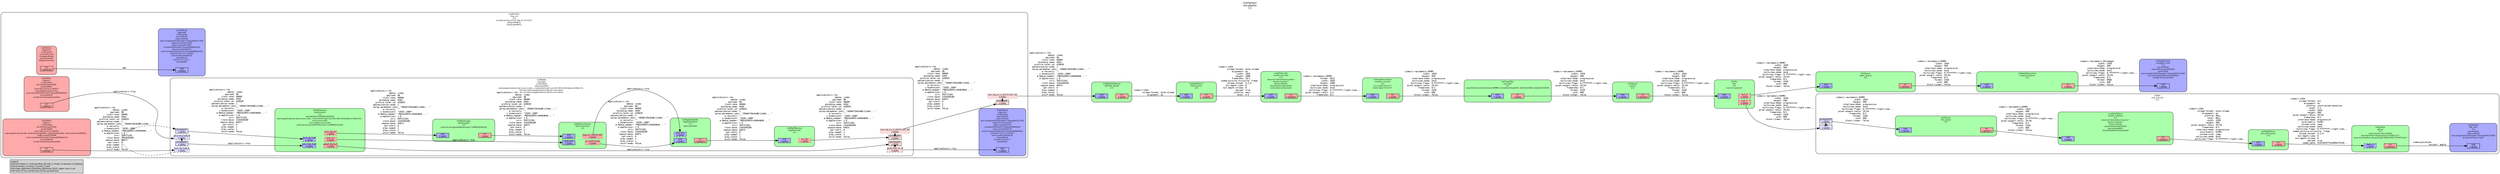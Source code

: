 digraph pipeline {
  rankdir=LR;
  fontname="sans";
  fontsize="10";
  labelloc=t;
  nodesep=.1;
  ranksep=.2;
  label="<GstPipeline>\ntest-pipeline\n[>]";
  node [style="filled,rounded", shape=box, fontsize="9", fontname="sans", margin="0.0,0.0"];
  edge [labelfontsize="6", fontsize="9", fontname="monospace"];
  
  legend [
    pos="0,0!",
    margin="0.05,0.05",
    style="filled",
    label="Legend\lElement-States: [~] void-pending, [0] null, [-] ready, [=] paused, [>] playing\lPad-Activation: [-] none, [>] push, [<] pull\lPad-Flags: [b]locked, [f]lushing, [b]locking, [E]OS; upper-case is set\lPad-Task: [T] has started task, [t] has paused task\l",
  ];
  subgraph cluster_sink_sub_bin_0xaaab0f67c400 {
    fontname="Bitstream Vera Sans";
    fontsize="8";
    style="filled,rounded";
    color=black;
    label="GstBin\nsink_sub_bin\n[>]";
    subgraph cluster_sink_sub_bin_0xaaab0f67c400_sink {
      label="";
      style="invis";
      _proxypad10_0xaaab0f67bd80 [color=black, fillcolor="#ddddff", label="proxypad10\n[>][bfb]", height="0.2", style="filled,solid"];
    sink_sub_bin_0xaaab0f67c400_sink_0xaaab0f740060 -> _proxypad10_0xaaab0f67bd80 [style=dashed, minlen=0]
      sink_sub_bin_0xaaab0f67c400_sink_0xaaab0f740060 [color=black, fillcolor="#ddddff", label="sink\n[>][bfb]", height="0.2", style="filled,solid"];
    }

    fillcolor="#ffffff";
    subgraph cluster_file_sink_0xaaab0f74a590 {
      fontname="Bitstream Vera Sans";
      fontsize="8";
      style="filled,rounded";
      color=black;
      label="GstFileSink\nfile_sink\n[>]\nsync=FALSE\nasync=FALSE\nlast-sample=((GstSample*) 0xaaab0f521690)\nlocation=\"test-5.mp4\"";
      subgraph cluster_file_sink_0xaaab0f74a590_sink {
        label="";
        style="invis";
        file_sink_0xaaab0f74a590_sink_0xaaab0f667a80 [color=black, fillcolor="#aaaaff", label="sink\n[>][bfb]", height="0.2", style="filled,solid"];
      }

      fillcolor="#aaaaff";
    }

    subgraph cluster_qtmux_0xaaab0f6926b0 {
      fontname="Bitstream Vera Sans";
      fontsize="8";
      style="filled,rounded";
      color=black;
      label="GstQTMux\nqtmux\n[>]\nmovie-timescale=10000\nfaststart-file=\"/tmp/qtmux1552882115\"\nreserved-duration-remaining=18446744073709551615";
      subgraph cluster_qtmux_0xaaab0f6926b0_sink {
        label="";
        style="invis";
        qtmux_0xaaab0f6926b0_video_0_0xaaab0f6945e0 [color=black, fillcolor="#aaaaff", label="video_0\n[>][bfb]", height="0.2", style="filled,dashed"];
      }

      subgraph cluster_qtmux_0xaaab0f6926b0_src {
        label="";
        style="invis";
        qtmux_0xaaab0f6926b0_src_0xffff700bc140 [color=black, fillcolor="#ffaaaa", label="src\n[>][bfb][T]", height="0.2", style="filled,solid"];
      }

      qtmux_0xaaab0f6926b0_video_0_0xaaab0f6945e0 -> qtmux_0xaaab0f6926b0_src_0xffff700bc140 [style="invis"];
      fillcolor="#aaffaa";
    }

    qtmux_0xaaab0f6926b0_src_0xffff700bc140 -> file_sink_0xaaab0f74a590_sink_0xaaab0f667a80 [label="video/quicktime\l             variant: apple\l"]
    subgraph cluster_file_h264_parse_0xaaab0f732ba0 {
      fontname="Bitstream Vera Sans";
      fontsize="8";
      style="filled,rounded";
      color=black;
      label="GstH264Parse\nfile_h264_parse\n[>]";
      subgraph cluster_file_h264_parse_0xaaab0f732ba0_sink {
        label="";
        style="invis";
        file_h264_parse_0xaaab0f732ba0_sink_0xaaab0f6675e0 [color=black, fillcolor="#aaaaff", label="sink\n[>][bfb]", height="0.2", style="filled,solid"];
      }

      subgraph cluster_file_h264_parse_0xaaab0f732ba0_src {
        label="";
        style="invis";
        file_h264_parse_0xaaab0f732ba0_src_0xaaab0f667830 [color=black, fillcolor="#ffaaaa", label="src\n[>][bfb]", height="0.2", style="filled,solid"];
      }

      file_h264_parse_0xaaab0f732ba0_sink_0xaaab0f6675e0 -> file_h264_parse_0xaaab0f732ba0_src_0xaaab0f667830 [style="invis"];
      fillcolor="#aaffaa";
    }

    file_h264_parse_0xaaab0f732ba0_src_0xaaab0f667830 -> qtmux_0xaaab0f6926b0_video_0_0xaaab0f6945e0 [label="video/x-h264\l       stream-format: avc\l           alignment: au\l             profile: constrained-baseline\l               level: 3.2\l               width: 1920\l              height: 500\l  pixel-aspect-ratio: 25/54\l           framerate: 0/1\l      interlace-mode: progressive\l         colorimetry: bt601\l         chroma-site: jpeg\l      multiview-mode: mono\l     multiview-flags: 0:ffffffff:/right-view...\l  coded-picture-structure: frame\l       chroma-format: 4:2:0\l      bit-depth-luma: 8\l    bit-depth-chroma: 8\l              parsed: true\l          codec_data: 01424020ffe1000b674240...\l"]
    subgraph cluster_nvv4l2_h264enc_0xaaab0f65eb10 {
      fontname="Bitstream Vera Sans";
      fontsize="8";
      style="filled,rounded";
      color=black;
      label="nvv4l2h264enc\nnvv4l2_h264enc\n[>]\ndevice=\"/dev/nvhost-msenc\"\ndevice-name=\"\"\ndevice-fd=30\npeak-bitrate=4000000\nqp-range=NULL\nSliceIntraRefreshInterval=0";
      subgraph cluster_nvv4l2_h264enc_0xaaab0f65eb10_sink {
        label="";
        style="invis";
        nvv4l2_h264enc_0xaaab0f65eb10_sink_0xaaab0f696190 [color=black, fillcolor="#aaaaff", label="sink\n[>][bfb]", height="0.2", style="filled,solid"];
      }

      subgraph cluster_nvv4l2_h264enc_0xaaab0f65eb10_src {
        label="";
        style="invis";
        nvv4l2_h264enc_0xaaab0f65eb10_src_0xaaab0f667390 [color=black, fillcolor="#ffaaaa", label="src\n[>][bfb][T]", height="0.2", style="filled,solid"];
      }

      nvv4l2_h264enc_0xaaab0f65eb10_sink_0xaaab0f696190 -> nvv4l2_h264enc_0xaaab0f65eb10_src_0xaaab0f667390 [style="invis"];
      fillcolor="#aaffaa";
    }

    nvv4l2_h264enc_0xaaab0f65eb10_src_0xaaab0f667390 -> file_h264_parse_0xaaab0f732ba0_sink_0xaaab0f6675e0 [label="video/x-h264\l       stream-format: byte-stream\l           alignment: au\l             profile: NULL\l               level: NULL\l               width: 1920\l              height: 500\l  pixel-aspect-ratio: 25/54\l           framerate: 0/1\l      interlace-mode: progressive\l         colorimetry: bt601\l         chroma-site: jpeg\l      multiview-mode: mono\l     multiview-flags: 0:ffffffff:/right-view...\l"]
    subgraph cluster_file_queue_0xaaab0f660940 {
      fontname="Bitstream Vera Sans";
      fontsize="8";
      style="filled,rounded";
      color=black;
      label="GstQueue\nfile_queue\n[>]";
      subgraph cluster_file_queue_0xaaab0f660940_sink {
        label="";
        style="invis";
        file_queue_0xaaab0f660940_sink_0xaaab0f666ca0 [color=black, fillcolor="#aaaaff", label="sink\n[>][bfb]", height="0.2", style="filled,solid"];
      }

      subgraph cluster_file_queue_0xaaab0f660940_src {
        label="";
        style="invis";
        file_queue_0xaaab0f660940_src_0xaaab0f667cd0 [color=black, fillcolor="#ffaaaa", label="src\n[>][bfb][T]", height="0.2", style="filled,solid"];
      }

      file_queue_0xaaab0f660940_sink_0xaaab0f666ca0 -> file_queue_0xaaab0f660940_src_0xaaab0f667cd0 [style="invis"];
      fillcolor="#aaffaa";
    }

    _proxypad10_0xaaab0f67bd80 -> file_queue_0xaaab0f660940_sink_0xaaab0f666ca0 [label="video/x-raw(memory:NVMM)\l               width: 1920\l              height: 500\l      interlace-mode: progressive\l      multiview-mode: mono\l     multiview-flags: 0:ffffffff:/right-view...\l  pixel-aspect-ratio: 25/54\l           framerate: 0/1\l              format: I420\l                with: 600\l        block-linear: false\l"]
    file_queue_0xaaab0f660940_src_0xaaab0f667cd0 -> nvv4l2_h264enc_0xaaab0f65eb10_sink_0xaaab0f696190 [label="video/x-raw(memory:NVMM)\l               width: 1920\l              height: 500\l      interlace-mode: progressive\l      multiview-mode: mono\l     multiview-flags: 0:ffffffff:/right-view...\l  pixel-aspect-ratio: 25/54\l           framerate: 0/1\l              format: I420\l                with: 600\l        block-linear: false\l"]
  }

  subgraph cluster_nveglgles_sink_0xaaab0f672130 {
    fontname="Bitstream Vera Sans";
    fontsize="8";
    style="filled,rounded";
    color=black;
    label="GstEglGlesSink\nnveglgles_sink\n[>]\nsync=FALSE\nmax-lateness=5000000\nqos=TRUE\nlast-sample=((GstSample*) 0xaaab0f5214d0)\nprocessing-deadline=15000000\nbufapi-version=TRUE";
    subgraph cluster_nveglgles_sink_0xaaab0f672130_sink {
      label="";
      style="invis";
      nveglgles_sink_0xaaab0f672130_sink_0xaaab0f666a50 [color=black, fillcolor="#aaaaff", label="sink\n[>][bfb]", height="0.2", style="filled,solid"];
    }

    fillcolor="#aaaaff";
  }

  subgraph cluster_nvegl_transform_0xaaab0f542550 {
    fontname="Bitstream Vera Sans";
    fontsize="8";
    style="filled,rounded";
    color=black;
    label="GstNvEglTransform\nnvegl_transform\n[>]";
    subgraph cluster_nvegl_transform_0xaaab0f542550_sink {
      label="";
      style="invis";
      nvegl_transform_0xaaab0f542550_sink_0xaaab0f6665b0 [color=black, fillcolor="#aaaaff", label="sink\n[>][bfb]", height="0.2", style="filled,solid"];
    }

    subgraph cluster_nvegl_transform_0xaaab0f542550_src {
      label="";
      style="invis";
      nvegl_transform_0xaaab0f542550_src_0xaaab0f666800 [color=black, fillcolor="#ffaaaa", label="src\n[>][bfb]", height="0.2", style="filled,solid"];
    }

    nvegl_transform_0xaaab0f542550_sink_0xaaab0f6665b0 -> nvegl_transform_0xaaab0f542550_src_0xaaab0f666800 [style="invis"];
    fillcolor="#aaffaa";
  }

  nvegl_transform_0xaaab0f542550_src_0xaaab0f666800 -> nveglgles_sink_0xaaab0f672130_sink_0xaaab0f666a50 [label="video/x-raw(memory:EGLImage)\l               width: 1920\l              height: 500\l      interlace-mode: progressive\l      multiview-mode: mono\l     multiview-flags: 0:ffffffff:/right-view...\l  pixel-aspect-ratio: 25/54\l           framerate: 0/1\l              format: RGBA\l                with: 600\l        block-linear: false\l"]
  subgraph cluster_video_queue_0xaaab0f660340 {
    fontname="Bitstream Vera Sans";
    fontsize="8";
    style="filled,rounded";
    color=black;
    label="GstQueue\nvideo_queue\n[>]";
    subgraph cluster_video_queue_0xaaab0f660340_sink {
      label="";
      style="invis";
      video_queue_0xaaab0f660340_sink_0xaaab0f666110 [color=black, fillcolor="#aaaaff", label="sink\n[>][bfb]", height="0.2", style="filled,solid"];
    }

    subgraph cluster_video_queue_0xaaab0f660340_src {
      label="";
      style="invis";
      video_queue_0xaaab0f660340_src_0xaaab0f666360 [color=black, fillcolor="#ffaaaa", label="src\n[>][bfb][T]", height="0.2", style="filled,solid"];
    }

    video_queue_0xaaab0f660340_sink_0xaaab0f666110 -> video_queue_0xaaab0f660340_src_0xaaab0f666360 [style="invis"];
    fillcolor="#aaffaa";
  }

  video_queue_0xaaab0f660340_src_0xaaab0f666360 -> nvegl_transform_0xaaab0f542550_sink_0xaaab0f6665b0 [label="video/x-raw(memory:NVMM)\l               width: 1920\l              height: 500\l      interlace-mode: progressive\l      multiview-mode: mono\l     multiview-flags: 0:ffffffff:/right-view...\l  pixel-aspect-ratio: 25/54\l           framerate: 0/1\l              format: I420\l                with: 600\l        block-linear: false\l"]
  subgraph cluster_tee_0xaaab0f664000 {
    fontname="Bitstream Vera Sans";
    fontsize="8";
    style="filled,rounded";
    color=black;
    label="GstTee\ntee\n[>]\nnum-src-pads=2";
    subgraph cluster_tee_0xaaab0f664000_sink {
      label="";
      style="invis";
      tee_0xaaab0f664000_sink_0xaaab0f547d40 [color=black, fillcolor="#aaaaff", label="sink\n[>][bfb]", height="0.2", style="filled,solid"];
    }

    subgraph cluster_tee_0xaaab0f664000_src {
      label="";
      style="invis";
      tee_0xaaab0f664000_src_0_0xaaab0f67a0f0 [color=black, fillcolor="#ffaaaa", label="src_0\n[>][bfb]", height="0.2", style="filled,dashed"];
      tee_0xaaab0f664000_src_1_0xaaab0f73e340 [color=black, fillcolor="#ffaaaa", label="src_1\n[>][bfb]", height="0.2", style="filled,dashed"];
    }

    tee_0xaaab0f664000_sink_0xaaab0f547d40 -> tee_0xaaab0f664000_src_0_0xaaab0f67a0f0 [style="invis"];
    fillcolor="#aaffaa";
  }

  tee_0xaaab0f664000_src_0_0xaaab0f67a0f0 -> video_queue_0xaaab0f660340_sink_0xaaab0f666110 [label="video/x-raw(memory:NVMM)\l               width: 1920\l              height: 500\l      interlace-mode: progressive\l      multiview-mode: mono\l     multiview-flags: 0:ffffffff:/right-view...\l  pixel-aspect-ratio: 25/54\l           framerate: 0/1\l              format: I420\l                with: 600\l        block-linear: false\l"]
  tee_0xaaab0f664000_src_1_0xaaab0f73e340 -> sink_sub_bin_0xaaab0f67c400_sink_0xaaab0f740060 [label="video/x-raw(memory:NVMM)\l               width: 1920\l              height: 500\l      interlace-mode: progressive\l      multiview-mode: mono\l     multiview-flags: 0:ffffffff:/right-view...\l  pixel-aspect-ratio: 25/54\l           framerate: 0/1\l              format: I420\l                with: 600\l        block-linear: false\l"]
  subgraph cluster_queue_0xaaab0f660040 {
    fontname="Bitstream Vera Sans";
    fontsize="8";
    style="filled,rounded";
    color=black;
    label="GstQueue\nqueue\n[>]";
    subgraph cluster_queue_0xaaab0f660040_sink {
      label="";
      style="invis";
      queue_0xaaab0f660040_sink_0xaaab0f5478a0 [color=black, fillcolor="#aaaaff", label="sink\n[>][bfb]", height="0.2", style="filled,solid"];
    }

    subgraph cluster_queue_0xaaab0f660040_src {
      label="";
      style="invis";
      queue_0xaaab0f660040_src_0xaaab0f547af0 [color=black, fillcolor="#ffaaaa", label="src\n[>][bfb][T]", height="0.2", style="filled,solid"];
    }

    queue_0xaaab0f660040_sink_0xaaab0f5478a0 -> queue_0xaaab0f660040_src_0xaaab0f547af0 [style="invis"];
    fillcolor="#aaffaa";
  }

  queue_0xaaab0f660040_src_0xaaab0f547af0 -> tee_0xaaab0f664000_sink_0xaaab0f547d40 [label="video/x-raw(memory:NVMM)\l               width: 1920\l              height: 500\l      interlace-mode: progressive\l      multiview-mode: mono\l     multiview-flags: 0:ffffffff:/right-view...\l  pixel-aspect-ratio: 25/54\l           framerate: 0/1\l              format: I420\l                with: 600\l        block-linear: false\l"]
  subgraph cluster_cap_filter_0xaaab0f65a120 {
    fontname="Bitstream Vera Sans";
    fontsize="8";
    style="filled,rounded";
    color=black;
    label="GstCapsFilter\ncap_filter\n[>]\ncaps=video/x-raw(memory:NVMM), format=(string)I420, with=(int)600, height=(int)500";
    subgraph cluster_cap_filter_0xaaab0f65a120_sink {
      label="";
      style="invis";
      cap_filter_0xaaab0f65a120_sink_0xaaab0f547400 [color=black, fillcolor="#aaaaff", label="sink\n[>][bfb]", height="0.2", style="filled,solid"];
    }

    subgraph cluster_cap_filter_0xaaab0f65a120_src {
      label="";
      style="invis";
      cap_filter_0xaaab0f65a120_src_0xaaab0f547650 [color=black, fillcolor="#ffaaaa", label="src\n[>][bfb]", height="0.2", style="filled,solid"];
    }

    cap_filter_0xaaab0f65a120_sink_0xaaab0f547400 -> cap_filter_0xaaab0f65a120_src_0xaaab0f547650 [style="invis"];
    fillcolor="#aaffaa";
  }

  cap_filter_0xaaab0f65a120_src_0xaaab0f547650 -> queue_0xaaab0f660040_sink_0xaaab0f5478a0 [label="video/x-raw(memory:NVMM)\l               width: 1920\l              height: 500\l      interlace-mode: progressive\l      multiview-mode: mono\l     multiview-flags: 0:ffffffff:/right-view...\l  pixel-aspect-ratio: 25/54\l           framerate: 0/1\l              format: I420\l                with: 600\l        block-linear: false\l"]
  subgraph cluster_nvvideo_convert_0xaaab0f6542e0 {
    fontname="Bitstream Vera Sans";
    fontsize="8";
    style="filled,rounded";
    color=black;
    label="Gstnvvideoconvert\nnvvideo_convert\n[>]\nsrc-crop=\"0:0:0:0\"\ndest-crop=\"0:0:0:0\"";
    subgraph cluster_nvvideo_convert_0xaaab0f6542e0_sink {
      label="";
      style="invis";
      nvvideo_convert_0xaaab0f6542e0_sink_0xaaab0f546f60 [color=black, fillcolor="#aaaaff", label="sink\n[>][bfb]", height="0.2", style="filled,solid"];
    }

    subgraph cluster_nvvideo_convert_0xaaab0f6542e0_src {
      label="";
      style="invis";
      nvvideo_convert_0xaaab0f6542e0_src_0xaaab0f5471b0 [color=black, fillcolor="#ffaaaa", label="src\n[>][bfb]", height="0.2", style="filled,solid"];
    }

    nvvideo_convert_0xaaab0f6542e0_sink_0xaaab0f546f60 -> nvvideo_convert_0xaaab0f6542e0_src_0xaaab0f5471b0 [style="invis"];
    fillcolor="#aaffaa";
  }

  nvvideo_convert_0xaaab0f6542e0_src_0xaaab0f5471b0 -> cap_filter_0xaaab0f65a120_sink_0xaaab0f547400 [label="video/x-raw(memory:NVMM)\l               width: 1920\l              height: 500\l      interlace-mode: progressive\l      multiview-mode: mono\l     multiview-flags: 0:ffffffff:/right-view...\l  pixel-aspect-ratio: 25/54\l           framerate: 0/1\l              format: I420\l                with: 600\l        block-linear: false\l"]
  subgraph cluster_nvv4l2_decoder_0xaaab0f64a6e0 {
    fontname="Bitstream Vera Sans";
    fontsize="8";
    style="filled,rounded";
    color=black;
    label="nvv4l2decoder\nnvv4l2_decoder\n[>]\ndevice=\"/dev/nvhost-nvdec\"\ndevice-name=\"\"\ndevice-fd=45\ndrop-frame-interval=0\nnum-extra-surfaces=1";
    subgraph cluster_nvv4l2_decoder_0xaaab0f64a6e0_sink {
      label="";
      style="invis";
      nvv4l2_decoder_0xaaab0f64a6e0_sink_0xaaab0f546ac0 [color=black, fillcolor="#aaaaff", label="sink\n[>][bfb]", height="0.2", style="filled,solid"];
    }

    subgraph cluster_nvv4l2_decoder_0xaaab0f64a6e0_src {
      label="";
      style="invis";
      nvv4l2_decoder_0xaaab0f64a6e0_src_0xaaab0f546d10 [color=black, fillcolor="#ffaaaa", label="src\n[>][bfb][T]", height="0.2", style="filled,solid"];
    }

    nvv4l2_decoder_0xaaab0f64a6e0_sink_0xaaab0f546ac0 -> nvv4l2_decoder_0xaaab0f64a6e0_src_0xaaab0f546d10 [style="invis"];
    fillcolor="#aaffaa";
  }

  nvv4l2_decoder_0xaaab0f64a6e0_src_0xaaab0f546d10 -> nvvideo_convert_0xaaab0f6542e0_sink_0xaaab0f546f60 [label="video/x-raw(memory:NVMM)\l              format: NV12\l               width: 1920\l              height: 1080\l      interlace-mode: progressive\l      multiview-mode: mono\l     multiview-flags: 0:ffffffff:/right-view...\l  pixel-aspect-ratio: 1/1\l           framerate: 0/1\l"]
  subgraph cluster_h264_parse_0xaaab0f54c0d0 {
    fontname="Bitstream Vera Sans";
    fontsize="8";
    style="filled,rounded";
    color=black;
    label="GstH264Parse\nh264_parse\n[>]";
    subgraph cluster_h264_parse_0xaaab0f54c0d0_sink {
      label="";
      style="invis";
      h264_parse_0xaaab0f54c0d0_sink_0xaaab0f546620 [color=black, fillcolor="#aaaaff", label="sink\n[>][bfb]", height="0.2", style="filled,solid"];
    }

    subgraph cluster_h264_parse_0xaaab0f54c0d0_src {
      label="";
      style="invis";
      h264_parse_0xaaab0f54c0d0_src_0xaaab0f546870 [color=black, fillcolor="#ffaaaa", label="src\n[>][bfb]", height="0.2", style="filled,solid"];
    }

    h264_parse_0xaaab0f54c0d0_sink_0xaaab0f546620 -> h264_parse_0xaaab0f54c0d0_src_0xaaab0f546870 [style="invis"];
    fillcolor="#aaffaa";
  }

  h264_parse_0xaaab0f54c0d0_src_0xaaab0f546870 -> nvv4l2_decoder_0xaaab0f64a6e0_sink_0xaaab0f546ac0 [label="video/x-h264\l       stream-format: byte-stream\l           alignment: au\l               width: 1920\l              height: 1080\l           framerate: 10/1\l  coded-picture-structure: frame\l       chroma-format: 4:2:0\l      bit-depth-luma: 8\l    bit-depth-chroma: 8\l              parsed: true\l             profile: main\l               level: 4.1\l"]
  subgraph cluster_rtph264_depay_0xaaab0f5421f0 {
    fontname="Bitstream Vera Sans";
    fontsize="8";
    style="filled,rounded";
    color=black;
    label="GstRtpH264Depay\nrtph264_depay\n[>]";
    subgraph cluster_rtph264_depay_0xaaab0f5421f0_sink {
      label="";
      style="invis";
      rtph264_depay_0xaaab0f5421f0_sink_0xaaab0f546180 [color=black, fillcolor="#aaaaff", label="sink\n[>][bfb]", height="0.2", style="filled,solid"];
    }

    subgraph cluster_rtph264_depay_0xaaab0f5421f0_src {
      label="";
      style="invis";
      rtph264_depay_0xaaab0f5421f0_src_0xaaab0f5463d0 [color=black, fillcolor="#ffaaaa", label="src\n[>][bfb]", height="0.2", style="filled,solid"];
    }

    rtph264_depay_0xaaab0f5421f0_sink_0xaaab0f546180 -> rtph264_depay_0xaaab0f5421f0_src_0xaaab0f5463d0 [style="invis"];
    fillcolor="#aaffaa";
  }

  rtph264_depay_0xaaab0f5421f0_src_0xaaab0f5463d0 -> h264_parse_0xaaab0f54c0d0_sink_0xaaab0f546620 [label="video/x-h264\l       stream-format: byte-stream\l           alignment: au\l"]
  subgraph cluster_rtsp_src_0xaaab0f530020 {
    fontname="Bitstream Vera Sans";
    fontsize="8";
    style="filled,rounded";
    color=black;
    label="GstRTSPSrc\nrtsp_src\n[>]\nlocation=\"rtsp://192.168.10.16:554/\"\nproxy-id=NULL\nproxy-pw=NULL";
    subgraph cluster_rtsp_src_0xaaab0f530020_src {
      label="";
      style="invis";
      _proxypad5_0xaaab0f67b660 [color=black, fillcolor="#ffdddd", label="proxypad5\n[>][bfb]", height="0.2", style="filled,solid"];
    _proxypad5_0xaaab0f67b660 -> rtsp_src_0xaaab0f530020_recv_rtp_src_0_203721261_96_0xaaab0f69d640 [style=dashed, minlen=0]
      rtsp_src_0xaaab0f530020_recv_rtp_src_0_203721261_96_0xaaab0f69d640 [color=black, fillcolor="#ffdddd", label="recv_rtp_src_0_203721261_96\n[>][bfb]", height="0.2", style="filled,dotted"];
    }

    fillcolor="#ffffff";
    subgraph cluster_udpsink1_0xffff6404bb50 {
      fontname="Bitstream Vera Sans";
      fontsize="8";
      style="filled,rounded";
      color=black;
      label="GstUDPSink\nudpsink1\n[>](locked)\nsync=FALSE\nasync=FALSE\nlast-sample=((GstSample*) 0xaaab0f5213f0)\nbytes-to-serve=252\nbytes-served=252\nsocket=((GSocket*) 0xaaab0f664fa0)\nclose-socket=FALSE\nused-socket=((GSocket*) 0xaaab0f664fa0)\nclients=\"127.0.0.1:8281\"\nauto-multicast=FALSE\nloop=FALSE\nhost=\"127.0.0.1\"\nport=8281";
      subgraph cluster_udpsink1_0xffff6404bb50_sink {
        label="";
        style="invis";
        udpsink1_0xffff6404bb50_sink_0xffff640442e0 [color=black, fillcolor="#aaaaff", label="sink\n[>][bfb]", height="0.2", style="filled,solid"];
      }

      fillcolor="#aaaaff";
    }

    subgraph cluster_fakesrc0_0xffff6404c140 {
      fontname="Bitstream Vera Sans";
      fontsize="8";
      style="filled,rounded";
      color=black;
      label="GstFakeSrc\nfakesrc0\n[>](locked)\nnum-buffers=5\nsizetype=fixed\nsizemax=200\nfilltype=random";
      subgraph cluster_fakesrc0_0xffff6404c140_src {
        label="";
        style="invis";
        fakesrc0_0xffff6404c140_src_0xffff64044090 [color=black, fillcolor="#ffaaaa", label="src\n[>][bfbE][t]", height="0.2", style="filled,solid"];
      }

      fillcolor="#ffaaaa";
    }

    fakesrc0_0xffff6404c140_src_0xffff64044090 -> udpsink0_0xffff64047d20_sink_0xaaab0f697d50 [label="ANY"]
    subgraph cluster_udpsink0_0xffff64047d20 {
      fontname="Bitstream Vera Sans";
      fontsize="8";
      style="filled,rounded";
      color=black;
      label="GstUDPSink\nudpsink0\n[>](locked)\nsync=FALSE\nasync=FALSE\nlast-sample=((GstSample*) 0xaaab0f5213f0)\nbytes-to-serve=1000\nbytes-served=1000\nsocket=((GSocket*) 0xaaab0f664e50)\nclose-socket=FALSE\nused-socket=((GSocket*) 0xaaab0f664e50)\nclients=\"127.0.0.1:8280\"\nauto-multicast=FALSE\nloop=FALSE\nhost=\"127.0.0.1\"\nport=8280";
      subgraph cluster_udpsink0_0xffff64047d20_sink {
        label="";
        style="invis";
        udpsink0_0xffff64047d20_sink_0xaaab0f697d50 [color=black, fillcolor="#aaaaff", label="sink\n[>][bfbE]", height="0.2", style="filled,solid"];
      }

      fillcolor="#aaaaff";
    }

    subgraph cluster_udpsrc2_0xffff64025d50 {
      fontname="Bitstream Vera Sans";
      fontsize="8";
      style="filled,rounded";
      color=black;
      label="GstUDPSrc\nudpsrc2\n[>](locked)\ndo-timestamp=TRUE\nport=36007\nuri=\"udp://0.0.0.0:36007\"\ncaps=application/x-rtcp\nused-socket=((GSocket*) 0xaaab0f664fa0)\nreuse=FALSE\nsocket-timestamp=disabled";
      subgraph cluster_udpsrc2_0xffff64025d50_src {
        label="";
        style="invis";
        udpsrc2_0xffff64025d50_src_0xaaab0f696ad0 [color=black, fillcolor="#ffaaaa", label="src\n[>][bfb][T]", height="0.2", style="filled,solid"];
      }

      fillcolor="#ffaaaa";
    }

    udpsrc2_0xffff64025d50_src_0xaaab0f696ad0 -> manager_0xffff64030070_recv_rtcp_sink_0_0xaaab0f69cc80 [label="application/x-rtcp\l"]
    subgraph cluster_udpsrc1_0xffff64024030 {
      fontname="Bitstream Vera Sans";
      fontsize="8";
      style="filled,rounded";
      color=black;
      label="GstUDPSrc\nudpsrc1\n[>](locked)\ndo-timestamp=TRUE\nport=36006\nuri=\"udp://0.0.0.0:36006\"\ncaps=application/x-rtp, media=(string)video, payload=(int)96, clock-rate=(int)90000, …\nbuffer-size=524288\nused-socket=((GSocket*) 0xaaab0f664e50)\nreuse=FALSE\nsocket-timestamp=disabled";
      subgraph cluster_udpsrc1_0xffff64024030_src {
        label="";
        style="invis";
        udpsrc1_0xffff64024030_src_0xaaab0f696880 [color=black, fillcolor="#ffaaaa", label="src\n[>][bfb][T]", height="0.2", style="filled,solid"];
      }

      fillcolor="#ffaaaa";
    }

    udpsrc1_0xffff64024030_src_0xaaab0f696880 -> manager_0xffff64030070_recv_rtp_sink_0_0xaaab0f69ca10 [label="application/x-rtp\l               media: video\l             payload: 96\l          clock-rate: 90000\l       encoding-name: H264\l    profile-level-id: 420029\l  packetization-mode: 1\l  sprop-parameter-sets: \"Z00AKY2NcDwBE/LCAAA... \"\l          a-recvonly: \"\"\l        x-dimensions: \"1920\\,1080\"\l      a-Media_header: \"MEDIAINFO\\=494D4B48... \"\l        a-appversion: 1.0\l                ssrc: 203721261\l          clock-base: 1434446280\l         seqnum-base: 64672\l           npt-start: 0\l          play-speed: 1\l          play-scale: 1\l          onvif-mode: false\l"]
    subgraph cluster_manager_0xffff64030070 {
      fontname="Bitstream Vera Sans";
      fontsize="8";
      style="filled,rounded";
      color=black;
      label="GstRtpBin\nmanager\n[>](locked)\nlatency=2000\nsdes=application/x-rtp-source-sdes, cname=(string)\\\"user3013811454\\\\@host-40fe232…\nfec-decoders=application/x-rtp-fec-decoders;\nfec-encoders=application/x-rtp-fec-encoders;";
      subgraph cluster_manager_0xffff64030070_sink {
        label="";
        style="invis";
        _proxypad1_0xaaab0f67aa80 [color=black, fillcolor="#ddddff", label="proxypad1\n[>][bfb]", height="0.2", style="filled,solid"];
      manager_0xffff64030070_recv_rtp_sink_0_0xaaab0f69ca10 -> _proxypad1_0xaaab0f67aa80 [style=dashed, minlen=0]
        manager_0xffff64030070_recv_rtp_sink_0_0xaaab0f69ca10 [color=black, fillcolor="#ddddff", label="recv_rtp_sink_0\n[>][bfb]", height="0.2", style="filled,dashed"];
        _proxypad2_0xaaab0f67ace0 [color=black, fillcolor="#ddddff", label="proxypad2\n[>][bfb]", height="0.2", style="filled,solid"];
      manager_0xffff64030070_recv_rtcp_sink_0_0xaaab0f69cc80 -> _proxypad2_0xaaab0f67ace0 [style=dashed, minlen=0]
        manager_0xffff64030070_recv_rtcp_sink_0_0xaaab0f69cc80 [color=black, fillcolor="#ddddff", label="recv_rtcp_sink_0\n[>][bfb]", height="0.2", style="filled,dashed"];
      }

      subgraph cluster_manager_0xffff64030070_src {
        label="";
        style="invis";
        _proxypad3_0xaaab0f67af40 [color=black, fillcolor="#ffdddd", label="proxypad3\n[>][bfb]", height="0.2", style="filled,solid"];
      _proxypad3_0xaaab0f67af40 -> manager_0xffff64030070_send_rtcp_src_0_0xaaab0f69cef0 [style=dashed, minlen=0]
        manager_0xffff64030070_send_rtcp_src_0_0xaaab0f69cef0 [color=black, fillcolor="#ffdddd", label="send_rtcp_src_0\n[>][bfb]", height="0.2", style="filled,dashed"];
        _proxypad4_0xaaab0f67b400 [color=black, fillcolor="#ffdddd", label="proxypad4\n[>][bfb]", height="0.2", style="filled,solid"];
      _proxypad4_0xaaab0f67b400 -> manager_0xffff64030070_recv_rtp_src_0_203721261_96_0xaaab0f69d3d0 [style=dashed, minlen=0]
        manager_0xffff64030070_recv_rtp_src_0_203721261_96_0xaaab0f69d3d0 [color=black, fillcolor="#ffdddd", label="recv_rtp_src_0_203721261_96\n[>][bfb]", height="0.2", style="filled,dotted"];
      }

      manager_0xffff64030070_recv_rtp_sink_0_0xaaab0f69ca10 -> manager_0xffff64030070_send_rtcp_src_0_0xaaab0f69cef0 [style="invis"];
      fillcolor="#ffffff";
      subgraph cluster_rtpptdemux0_0xffff6403e6b0 {
        fontname="Bitstream Vera Sans";
        fontsize="8";
        style="filled,rounded";
        color=black;
        label="GstRtpPtDemux\nrtpptdemux0\n[>]";
        subgraph cluster_rtpptdemux0_0xffff6403e6b0_sink {
          label="";
          style="invis";
          rtpptdemux0_0xffff6403e6b0_sink_0xffff64045560 [color=black, fillcolor="#aaaaff", label="sink\n[>][bfb]", height="0.2", style="filled,solid"];
        }

        subgraph cluster_rtpptdemux0_0xffff6403e6b0_src {
          label="";
          style="invis";
          rtpptdemux0_0xffff6403e6b0_src_96_0xffff30006060 [color=black, fillcolor="#ffaaaa", label="src_96\n[>][bfb]", height="0.2", style="filled,dotted"];
        }

        rtpptdemux0_0xffff6403e6b0_sink_0xffff64045560 -> rtpptdemux0_0xffff6403e6b0_src_96_0xffff30006060 [style="invis"];
        fillcolor="#aaffaa";
      }

      rtpptdemux0_0xffff6403e6b0_src_96_0xffff30006060 -> _proxypad4_0xaaab0f67b400 [label="application/x-rtp\l               media: video\l             payload: 96\l          clock-rate: 90000\l       encoding-name: H264\l    profile-level-id: 420029\l  packetization-mode: 1\l  sprop-parameter-sets: \"Z00AKY2NcDwBE/LCAAA... \"\l          a-recvonly: \"\"\l        x-dimensions: \"1920\\,1080\"\l      a-Media_header: \"MEDIAINFO\\=494D4B48... \"\l        a-appversion: 1.0\l                ssrc: 203721261\l          clock-base: 1434446280\l         seqnum-base: 64672\l           npt-start: 0\l          play-speed: 1\l          play-scale: 1\l          onvif-mode: false\l"]
      subgraph cluster_rtpjitterbuffer0_0xffff40021420 {
        fontname="Bitstream Vera Sans";
        fontsize="8";
        style="filled,rounded";
        color=black;
        label="GstRtpJitterBuffer\nrtpjitterbuffer0\n[>]\nlatency=2000";
        subgraph cluster_rtpjitterbuffer0_0xffff40021420_sink {
          label="";
          style="invis";
          rtpjitterbuffer0_0xffff40021420_sink_0xffff64045310 [color=black, fillcolor="#aaaaff", label="sink\n[>][bfb]", height="0.2", style="filled,solid"];
          rtpjitterbuffer0_0xffff40021420_sink_rtcp_0xffff640457b0 [color=black, fillcolor="#aaaaff", label="sink_rtcp\n[>][bfb]", height="0.2", style="filled,dashed"];
        }

        subgraph cluster_rtpjitterbuffer0_0xffff40021420_src {
          label="";
          style="invis";
          rtpjitterbuffer0_0xffff40021420_src_0xffff640450c0 [color=black, fillcolor="#ffaaaa", label="src\n[>][bfb][T]", height="0.2", style="filled,solid"];
        }

        rtpjitterbuffer0_0xffff40021420_sink_0xffff64045310 -> rtpjitterbuffer0_0xffff40021420_src_0xffff640450c0 [style="invis"];
        fillcolor="#aaffaa";
      }

      rtpjitterbuffer0_0xffff40021420_src_0xffff640450c0 -> rtpptdemux0_0xffff6403e6b0_sink_0xffff64045560 [label="application/x-rtp\l               media: video\l             payload: 96\l          clock-rate: 90000\l       encoding-name: H264\l    profile-level-id: 420029\l  packetization-mode: 1\l  sprop-parameter-sets: \"Z00AKY2NcDwBE/LCAAA... \"\l          a-recvonly: \"\"\l        x-dimensions: \"1920\\,1080\"\l      a-Media_header: \"MEDIAINFO\\=494D4B48... \"\l        a-appversion: 1.0\l                ssrc: 203721261\l          clock-base: 1434446280\l         seqnum-base: 64672\l           npt-start: 0\l          play-speed: 1\l          play-scale: 1\l          onvif-mode: false\l"]
      subgraph cluster_rtpstorage0_0xaaab0f6a9120 {
        fontname="Bitstream Vera Sans";
        fontsize="8";
        style="filled,rounded";
        color=black;
        label="GstRtpStorage\nrtpstorage0\n[>]\ninternal-storage=((RtpStorage*) 0xffff50004b30)";
        subgraph cluster_rtpstorage0_0xaaab0f6a9120_sink {
          label="";
          style="invis";
          rtpstorage0_0xaaab0f6a9120_sink_0xaaab0f6971c0 [color=black, fillcolor="#aaaaff", label="sink\n[>][bfb]", height="0.2", style="filled,solid"];
        }

        subgraph cluster_rtpstorage0_0xaaab0f6a9120_src {
          label="";
          style="invis";
          rtpstorage0_0xaaab0f6a9120_src_0xaaab0f696f70 [color=black, fillcolor="#ffaaaa", label="src\n[>][bfb]", height="0.2", style="filled,solid"];
        }

        rtpstorage0_0xaaab0f6a9120_sink_0xaaab0f6971c0 -> rtpstorage0_0xaaab0f6a9120_src_0xaaab0f696f70 [style="invis"];
        fillcolor="#aaffaa";
      }

      rtpstorage0_0xaaab0f6a9120_src_0xaaab0f696f70 -> rtpssrcdemux0_0xffff6403e070_sink_0xaaab0f696d20 [label="application/x-rtp\l               media: video\l             payload: 96\l          clock-rate: 90000\l       encoding-name: H264\l    profile-level-id: 420029\l  packetization-mode: 1\l  sprop-parameter-sets: \"Z00AKY2NcDwBE/LCAAA... \"\l          a-recvonly: \"\"\l        x-dimensions: \"1920\\,1080\"\l      a-Media_header: \"MEDIAINFO\\=494D4B48... \"\l        a-appversion: 1.0\l                ssrc: 203721261\l          clock-base: 1434446280\l         seqnum-base: 64672\l           npt-start: 0\l          play-speed: 1\l          play-scale: 1\l          onvif-mode: false\l"]
      subgraph cluster_rtpssrcdemux0_0xffff6403e070 {
        fontname="Bitstream Vera Sans";
        fontsize="8";
        style="filled,rounded";
        color=black;
        label="GstRtpSsrcDemux\nrtpssrcdemux0\n[>]";
        subgraph cluster_rtpssrcdemux0_0xffff6403e070_sink {
          label="";
          style="invis";
          rtpssrcdemux0_0xffff6403e070_sink_0xaaab0f696d20 [color=black, fillcolor="#aaaaff", label="sink\n[>][bfb]", height="0.2", style="filled,solid"];
          rtpssrcdemux0_0xffff6403e070_rtcp_sink_0xaaab0f696630 [color=black, fillcolor="#aaaaff", label="rtcp_sink\n[>][bfb]", height="0.2", style="filled,solid"];
        }

        subgraph cluster_rtpssrcdemux0_0xffff6403e070_src {
          label="";
          style="invis";
          rtpssrcdemux0_0xffff6403e070_src_203721261_0xffff64044c20 [color=black, fillcolor="#ffaaaa", label="src_203721261\n[>][bfb]", height="0.2", style="filled,dotted"];
          rtpssrcdemux0_0xffff6403e070_rtcp_src_203721261_0xffff64044e70 [color=black, fillcolor="#ffaaaa", label="rtcp_src_203721261\n[>][bfb]", height="0.2", style="filled,dotted"];
        }

        rtpssrcdemux0_0xffff6403e070_sink_0xaaab0f696d20 -> rtpssrcdemux0_0xffff6403e070_src_203721261_0xffff64044c20 [style="invis"];
        fillcolor="#aaffaa";
      }

      rtpssrcdemux0_0xffff6403e070_src_203721261_0xffff64044c20 -> rtpjitterbuffer0_0xffff40021420_sink_0xffff64045310 [label="application/x-rtp\l               media: video\l             payload: 96\l          clock-rate: 90000\l       encoding-name: H264\l    profile-level-id: 420029\l  packetization-mode: 1\l  sprop-parameter-sets: \"Z00AKY2NcDwBE/LCAAA... \"\l          a-recvonly: \"\"\l        x-dimensions: \"1920\\,1080\"\l      a-Media_header: \"MEDIAINFO\\=494D4B48... \"\l        a-appversion: 1.0\l                ssrc: 203721261\l          clock-base: 1434446280\l         seqnum-base: 64672\l           npt-start: 0\l          play-speed: 1\l          play-scale: 1\l          onvif-mode: false\l"]
      rtpssrcdemux0_0xffff6403e070_rtcp_src_203721261_0xffff64044e70 -> rtpjitterbuffer0_0xffff40021420_sink_rtcp_0xffff640457b0 [label="application/x-rtcp\l"]
      subgraph cluster_rtpsession0_0xffff640361e0 {
        fontname="Bitstream Vera Sans";
        fontsize="8";
        style="filled,rounded";
        color=black;
        label="GstRtpSession\nrtpsession0\n[>]\nbandwidth=5000000.000000\nsdes=application/x-rtp-source-sdes, cname=(string)\\\"user3013811454\\\\@host-40fe232…\nnum-sources=2\nnum-active-sources=2\ninternal-session=((RTPSession*) 0xffff6403c030)";
        subgraph cluster_rtpsession0_0xffff640361e0_sink {
          label="";
          style="invis";
          rtpsession0_0xffff640361e0_recv_rtp_sink_0xaaab0f697410 [color=black, fillcolor="#aaaaff", label="recv_rtp_sink\n[>][bfb]", height="0.2", style="filled,dashed"];
          rtpsession0_0xffff640361e0_recv_rtcp_sink_0xaaab0f6978b0 [color=black, fillcolor="#aaaaff", label="recv_rtcp_sink\n[>][bfb]", height="0.2", style="filled,dashed"];
        }

        subgraph cluster_rtpsession0_0xffff640361e0_src {
          label="";
          style="invis";
          rtpsession0_0xffff640361e0_recv_rtp_src_0xaaab0f697660 [color=black, fillcolor="#ffaaaa", label="recv_rtp_src\n[>][bfb]", height="0.2", style="filled,dotted"];
          rtpsession0_0xffff640361e0_sync_src_0xaaab0f697b00 [color=black, fillcolor="#ffaaaa", label="sync_src\n[>][bfb]", height="0.2", style="filled,dotted"];
          rtpsession0_0xffff640361e0_send_rtcp_src_0xffff64044530 [color=black, fillcolor="#ffaaaa", label="send_rtcp_src\n[>][bfb]", height="0.2", style="filled,dashed"];
        }

        rtpsession0_0xffff640361e0_recv_rtp_sink_0xaaab0f697410 -> rtpsession0_0xffff640361e0_recv_rtp_src_0xaaab0f697660 [style="invis"];
        fillcolor="#aaffaa";
      }

      _proxypad1_0xaaab0f67aa80 -> rtpsession0_0xffff640361e0_recv_rtp_sink_0xaaab0f697410 [label="application/x-rtp\l               media: video\l             payload: 96\l          clock-rate: 90000\l       encoding-name: H264\l    profile-level-id: 420029\l  packetization-mode: 1\l  sprop-parameter-sets: \"Z00AKY2NcDwBE/LCAAA... \"\l          a-recvonly: \"\"\l        x-dimensions: \"1920\\,1080\"\l      a-Media_header: \"MEDIAINFO\\=494D4B48... \"\l        a-appversion: 1.0\l                ssrc: 203721261\l          clock-base: 1434446280\l         seqnum-base: 64672\l           npt-start: 0\l          play-speed: 1\l          play-scale: 1\l          onvif-mode: false\l"]
      rtpsession0_0xffff640361e0_recv_rtp_src_0xaaab0f697660 -> rtpstorage0_0xaaab0f6a9120_sink_0xaaab0f6971c0 [label="application/x-rtp\l               media: video\l             payload: 96\l          clock-rate: 90000\l       encoding-name: H264\l    profile-level-id: 420029\l  packetization-mode: 1\l  sprop-parameter-sets: \"Z00AKY2NcDwBE/LCAAA... \"\l          a-recvonly: \"\"\l        x-dimensions: \"1920\\,1080\"\l      a-Media_header: \"MEDIAINFO\\=494D4B48... \"\l        a-appversion: 1.0\l                ssrc: 203721261\l          clock-base: 1434446280\l         seqnum-base: 64672\l           npt-start: 0\l          play-speed: 1\l          play-scale: 1\l          onvif-mode: false\l"]
      _proxypad2_0xaaab0f67ace0 -> rtpsession0_0xffff640361e0_recv_rtcp_sink_0xaaab0f6978b0 [label="application/x-rtcp\l"]
      rtpsession0_0xffff640361e0_sync_src_0xaaab0f697b00 -> rtpssrcdemux0_0xffff6403e070_rtcp_sink_0xaaab0f696630 [label="application/x-rtcp\l"]
      rtpsession0_0xffff640361e0_send_rtcp_src_0xffff64044530 -> _proxypad3_0xaaab0f67af40 [label="application/x-rtcp\l"]
    }

    manager_0xffff64030070_send_rtcp_src_0_0xaaab0f69cef0 -> udpsink1_0xffff6404bb50_sink_0xffff640442e0 [label="application/x-rtcp\l"]
    manager_0xffff64030070_recv_rtp_src_0_203721261_96_0xaaab0f69d3d0 -> _proxypad5_0xaaab0f67b660 [label="application/x-rtp\l               media: video\l             payload: 96\l          clock-rate: 90000\l       encoding-name: H264\l    profile-level-id: 420029\l  packetization-mode: 1\l  sprop-parameter-sets: \"Z00AKY2NcDwBE/LCAAA... \"\l          a-recvonly: \"\"\l        x-dimensions: \"1920\\,1080\"\l      a-Media_header: \"MEDIAINFO\\=494D4B48... \"\l        a-appversion: 1.0\l                ssrc: 203721261\l          clock-base: 1434446280\l         seqnum-base: 64672\l           npt-start: 0\l          play-speed: 1\l          play-scale: 1\l          onvif-mode: false\l"]
  }

  rtsp_src_0xaaab0f530020_recv_rtp_src_0_203721261_96_0xaaab0f69d640 -> rtph264_depay_0xaaab0f5421f0_sink_0xaaab0f546180 [label="application/x-rtp\l               media: video\l             payload: 96\l          clock-rate: 90000\l       encoding-name: H264\l    profile-level-id: 420029\l  packetization-mode: 1\l  sprop-parameter-sets: \"Z00AKY2NcDwBE/LCAAA... \"\l          a-recvonly: \"\"\l        x-dimensions: \"1920\\,1080\"\l      a-Media_header: \"MEDIAINFO\\=494D4B48... \"\l        a-appversion: 1.0\l                ssrc: 203721261\l          clock-base: 1434446280\l         seqnum-base: 64672\l           npt-start: 0\l          play-speed: 1\l          play-scale: 1\l          onvif-mode: false\l"]
}
